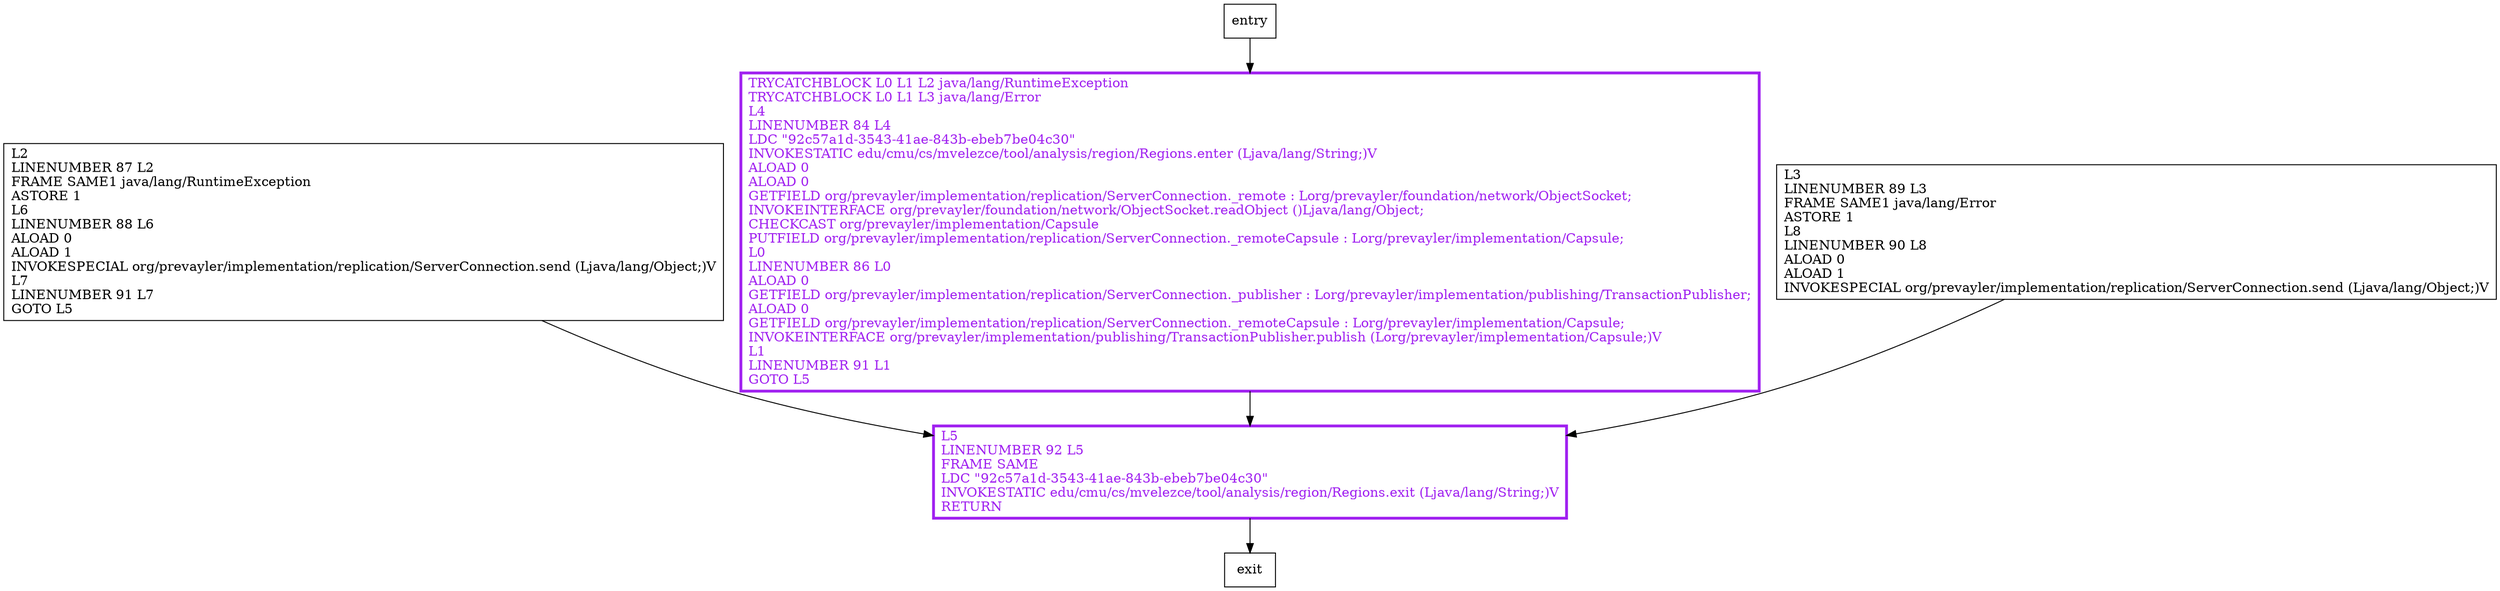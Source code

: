 digraph publishRemoteTransaction {
node [shape=record];
1974216084 [label="L2\lLINENUMBER 87 L2\lFRAME SAME1 java/lang/RuntimeException\lASTORE 1\lL6\lLINENUMBER 88 L6\lALOAD 0\lALOAD 1\lINVOKESPECIAL org/prevayler/implementation/replication/ServerConnection.send (Ljava/lang/Object;)V\lL7\lLINENUMBER 91 L7\lGOTO L5\l"];
2097924669 [label="L5\lLINENUMBER 92 L5\lFRAME SAME\lLDC \"92c57a1d-3543-41ae-843b-ebeb7be04c30\"\lINVOKESTATIC edu/cmu/cs/mvelezce/tool/analysis/region/Regions.exit (Ljava/lang/String;)V\lRETURN\l"];
1648105500 [label="TRYCATCHBLOCK L0 L1 L2 java/lang/RuntimeException\lTRYCATCHBLOCK L0 L1 L3 java/lang/Error\lL4\lLINENUMBER 84 L4\lLDC \"92c57a1d-3543-41ae-843b-ebeb7be04c30\"\lINVOKESTATIC edu/cmu/cs/mvelezce/tool/analysis/region/Regions.enter (Ljava/lang/String;)V\lALOAD 0\lALOAD 0\lGETFIELD org/prevayler/implementation/replication/ServerConnection._remote : Lorg/prevayler/foundation/network/ObjectSocket;\lINVOKEINTERFACE org/prevayler/foundation/network/ObjectSocket.readObject ()Ljava/lang/Object;\lCHECKCAST org/prevayler/implementation/Capsule\lPUTFIELD org/prevayler/implementation/replication/ServerConnection._remoteCapsule : Lorg/prevayler/implementation/Capsule;\lL0\lLINENUMBER 86 L0\lALOAD 0\lGETFIELD org/prevayler/implementation/replication/ServerConnection._publisher : Lorg/prevayler/implementation/publishing/TransactionPublisher;\lALOAD 0\lGETFIELD org/prevayler/implementation/replication/ServerConnection._remoteCapsule : Lorg/prevayler/implementation/Capsule;\lINVOKEINTERFACE org/prevayler/implementation/publishing/TransactionPublisher.publish (Lorg/prevayler/implementation/Capsule;)V\lL1\lLINENUMBER 91 L1\lGOTO L5\l"];
952371399 [label="L3\lLINENUMBER 89 L3\lFRAME SAME1 java/lang/Error\lASTORE 1\lL8\lLINENUMBER 90 L8\lALOAD 0\lALOAD 1\lINVOKESPECIAL org/prevayler/implementation/replication/ServerConnection.send (Ljava/lang/Object;)V\l"];
entry;
exit;
entry -> 1648105500;
1974216084 -> 2097924669;
2097924669 -> exit;
1648105500 -> 2097924669;
952371399 -> 2097924669;
2097924669[fontcolor="purple", penwidth=3, color="purple"];
1648105500[fontcolor="purple", penwidth=3, color="purple"];
}
